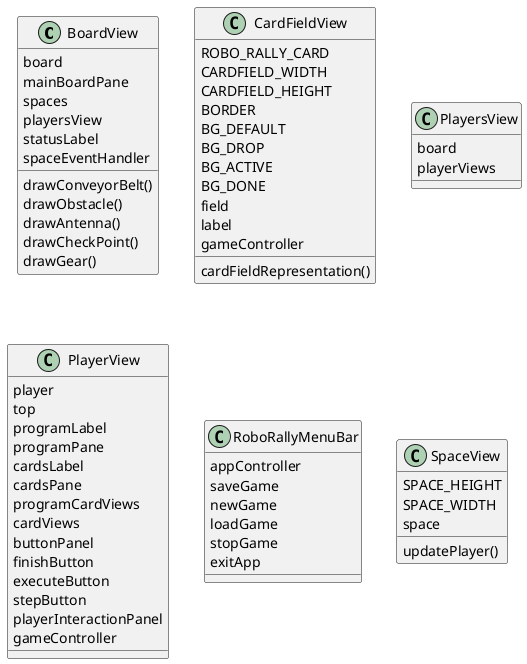 @startuml
'https://plantuml.com/class-diagram

class BoardView{
    board
    mainBoardPane
    spaces
    playersView
    statusLabel
    spaceEventHandler

    drawConveyorBelt()
    drawObstacle()
    drawAntenna()
    drawCheckPoint()
    drawGear()

}

class CardFieldView {
    ROBO_RALLY_CARD
    CARDFIELD_WIDTH
    CARDFIELD_HEIGHT
    BORDER
    BG_DEFAULT
    BG_DROP
    BG_ACTIVE
    BG_DONE
    field
    label
    gameController

    cardFieldRepresentation()
}

class PlayersView {
    board
    playerViews
}

class PlayerView {
    player
    top
    programLabel
    programPane
    cardsLabel
    cardsPane
    programCardViews
    cardViews
    buttonPanel
    finishButton
    executeButton
    stepButton
    playerInteractionPanel
    gameController
}

class RoboRallyMenuBar {
    appController
    saveGame
    newGame
    loadGame
    stopGame
    exitApp
}

class SpaceView {
    SPACE_HEIGHT
    SPACE_WIDTH
    space

    updatePlayer()
}

@enduml